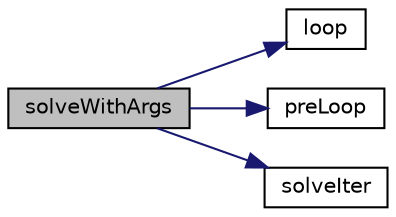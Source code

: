 digraph "solveWithArgs"
{
  bgcolor="transparent";
  edge [fontname="Helvetica",fontsize="10",labelfontname="Helvetica",labelfontsize="10"];
  node [fontname="Helvetica",fontsize="10",shape=record];
  rankdir="LR";
  Node1 [label="solveWithArgs",height=0.2,width=0.4,color="black", fillcolor="grey75", style="filled" fontcolor="black"];
  Node1 -> Node2 [color="midnightblue",fontsize="10",style="solid",fontname="Helvetica"];
  Node2 [label="loop",height=0.2,width=0.4,color="black",URL="$classFoam_1_1solver.html#ae62974debb24ab2e1e9e0bfe57cf7c18",tooltip="Looper (advances iters, time step) "];
  Node1 -> Node3 [color="midnightblue",fontsize="10",style="solid",fontname="Helvetica"];
  Node3 [label="preLoop",height=0.2,width=0.4,color="black",URL="$classFoam_1_1solver.html#ac30e72f5a3ecf4f87356131649ffaba7",tooltip="Functions to be called before loop. "];
  Node1 -> Node4 [color="midnightblue",fontsize="10",style="solid",fontname="Helvetica"];
  Node4 [label="solveIter",height=0.2,width=0.4,color="black",URL="$classFoam_1_1solver.html#a56707e6aedaa0a122d59ea206cdeee7f",tooltip="Execute one iteration of the solution algorithm. "];
}

